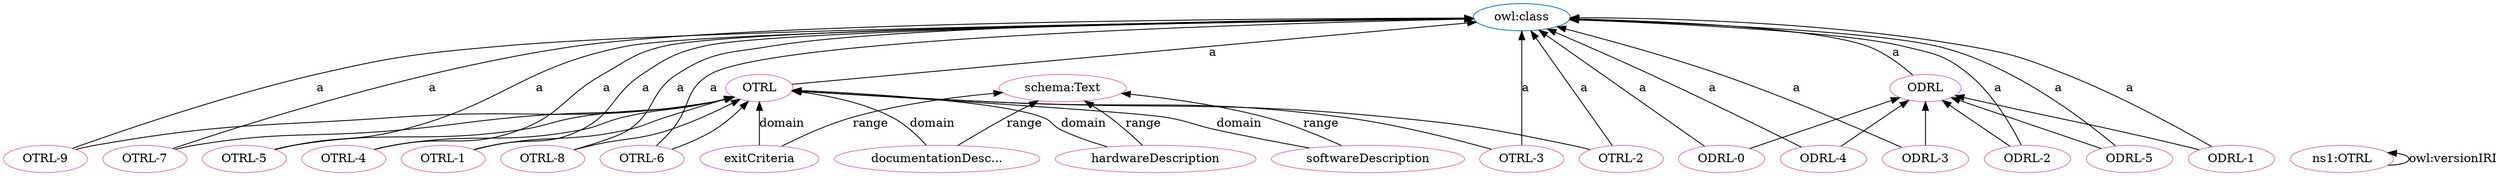 digraph G {
  rankdir=BT
  node[height=.3]
"http://purl.org/oseg/ontologies/OTRL#ODRL" [fillcolor="#1f77b4" color="#1f77b4" label="ODRL"]
"http://purl.org/oseg/ontologies/OTRL#OTRL" [fillcolor="#1f77b4" color="#1f77b4" label="OTRL"]
"http://www.w3.org/2002/07/owl#class" [fillcolor="#1f77b4" color="#1f77b4" label="owl:class"]
"http://schema.org/Text" [fillcolor="#e377c2" color="#e377c2" label="schema:Text"]
"http://purl.org/oseg/ontologies/OTRL#OTRL" [fillcolor="#e377c2" color="#e377c2" label="OTRL"]
"http://purl.org/oseg/ontologies/OTRL#OTRL-4" [fillcolor="#e377c2" color="#e377c2" label="OTRL-4"]
"http://purl.org/oseg/ontologies/OTRL" [fillcolor="#e377c2" color="#e377c2" label="ns1:OTRL"]
"http://purl.org/oseg/ontologies/OTRL#OTRL-8" [fillcolor="#e377c2" color="#e377c2" label="OTRL-8"]
"http://purl.org/oseg/ontologies/OTRL#ODRL" [fillcolor="#e377c2" color="#e377c2" label="ODRL"]
"http://purl.org/oseg/ontologies/OTRL#ODRL-4" [fillcolor="#e377c2" color="#e377c2" label="ODRL-4"]
"http://purl.org/oseg/ontologies/OTRL#ODRL-0" [fillcolor="#e377c2" color="#e377c2" label="ODRL-0"]
"http://purl.org/oseg/ontologies/OTRL#OTRL-9" [fillcolor="#e377c2" color="#e377c2" label="OTRL-9"]
"http://purl.org/oseg/ontologies/OTRL#OTRL-7" [fillcolor="#e377c2" color="#e377c2" label="OTRL-7"]
"http://purl.org/oseg/ontologies/OTRL#ODRL-5" [fillcolor="#e377c2" color="#e377c2" label="ODRL-5"]
"http://purl.org/oseg/ontologies/OTRL#OTRL-1" [fillcolor="#e377c2" color="#e377c2" label="OTRL-1"]
"http://purl.org/oseg/ontologies/OTRL#ODRL-3" [fillcolor="#e377c2" color="#e377c2" label="ODRL-3"]
"http://purl.org/oseg/ontologies/OTRL#documentationDescription" [fillcolor="#e377c2" color="#e377c2" label="documentationDesc..."]
"http://purl.org/oseg/ontologies/OTRL#exitCriteria" [fillcolor="#e377c2" color="#e377c2" label="exitCriteria"]
"http://purl.org/oseg/ontologies/OTRL#OTRL-5" [fillcolor="#e377c2" color="#e377c2" label="OTRL-5"]
"http://purl.org/oseg/ontologies/OTRL#hardwareDescription" [fillcolor="#e377c2" color="#e377c2" label="hardwareDescription"]
"http://purl.org/oseg/ontologies/OTRL#softwareDescription" [fillcolor="#e377c2" color="#e377c2" label="softwareDescription"]
"http://purl.org/oseg/ontologies/OTRL#ODRL-1" [fillcolor="#e377c2" color="#e377c2" label="ODRL-1"]
"http://purl.org/oseg/ontologies/OTRL#OTRL-6" [fillcolor="#e377c2" color="#e377c2" label="OTRL-6"]
"http://purl.org/oseg/ontologies/OTRL#OTRL-3" [fillcolor="#e377c2" color="#e377c2" label="OTRL-3"]
"http://purl.org/oseg/ontologies/OTRL#OTRL-2" [fillcolor="#e377c2" color="#e377c2" label="OTRL-2"]
"http://purl.org/oseg/ontologies/OTRL#ODRL-2" [fillcolor="#e377c2" color="#e377c2" label="ODRL-2"]
  "http://purl.org/oseg/ontologies/OTRL#softwareDescription" -> "http://schema.org/Text" [label="range"]
  "http://purl.org/oseg/ontologies/OTRL#OTRL-2" -> "http://purl.org/oseg/ontologies/OTRL#OTRL" [label=""]
  "http://purl.org/oseg/ontologies/OTRL#exitCriteria" -> "http://purl.org/oseg/ontologies/OTRL#OTRL" [label="domain"]
  "http://purl.org/oseg/ontologies/OTRL#OTRL-8" -> "http://www.w3.org/2002/07/owl#class" [label="a"]
  "http://purl.org/oseg/ontologies/OTRL#ODRL-4" -> "http://purl.org/oseg/ontologies/OTRL#ODRL" [label=""]
  "http://purl.org/oseg/ontologies/OTRL#OTRL-6" -> "http://purl.org/oseg/ontologies/OTRL#OTRL" [label=""]
  "http://purl.org/oseg/ontologies/OTRL#ODRL-0" -> "http://www.w3.org/2002/07/owl#class" [label="a"]
  "http://purl.org/oseg/ontologies/OTRL#ODRL-5" -> "http://www.w3.org/2002/07/owl#class" [label="a"]
  "http://purl.org/oseg/ontologies/OTRL#OTRL-1" -> "http://www.w3.org/2002/07/owl#class" [label="a"]
  "http://purl.org/oseg/ontologies/OTRL#OTRL-9" -> "http://purl.org/oseg/ontologies/OTRL#OTRL" [label=""]
  "http://purl.org/oseg/ontologies/OTRL#documentationDescription" -> "http://purl.org/oseg/ontologies/OTRL#OTRL" [label="domain"]
  "http://purl.org/oseg/ontologies/OTRL#OTRL-7" -> "http://purl.org/oseg/ontologies/OTRL#OTRL" [label=""]
  "http://purl.org/oseg/ontologies/OTRL#OTRL-5" -> "http://www.w3.org/2002/07/owl#class" [label="a"]
  "http://purl.org/oseg/ontologies/OTRL#ODRL-1" -> "http://www.w3.org/2002/07/owl#class" [label="a"]
  "http://purl.org/oseg/ontologies/OTRL#ODRL-1" -> "http://purl.org/oseg/ontologies/OTRL#ODRL" [label=""]
  "http://purl.org/oseg/ontologies/OTRL#ODRL" -> "http://www.w3.org/2002/07/owl#class" [label="a"]
  "http://purl.org/oseg/ontologies/OTRL" -> "http://purl.org/oseg/ontologies/OTRL" [label="owl:versionIRI"]
  "http://purl.org/oseg/ontologies/OTRL#OTRL-3" -> "http://www.w3.org/2002/07/owl#class" [label="a"]
  "http://purl.org/oseg/ontologies/OTRL#OTRL-2" -> "http://www.w3.org/2002/07/owl#class" [label="a"]
  "http://purl.org/oseg/ontologies/OTRL#OTRL-3" -> "http://purl.org/oseg/ontologies/OTRL#OTRL" [label=""]
  "http://purl.org/oseg/ontologies/OTRL#ODRL-3" -> "http://purl.org/oseg/ontologies/OTRL#ODRL" [label=""]
  "http://purl.org/oseg/ontologies/OTRL#documentationDescription" -> "http://schema.org/Text" [label="range"]
  "http://purl.org/oseg/ontologies/OTRL#exitCriteria" -> "http://schema.org/Text" [label="range"]
  "http://purl.org/oseg/ontologies/OTRL#hardwareDescription" -> "http://schema.org/Text" [label="range"]
  "http://purl.org/oseg/ontologies/OTRL#OTRL-4" -> "http://www.w3.org/2002/07/owl#class" [label="a"]
  "http://purl.org/oseg/ontologies/OTRL#OTRL-1" -> "http://purl.org/oseg/ontologies/OTRL#OTRL" [label=""]
  "http://purl.org/oseg/ontologies/OTRL#OTRL-5" -> "http://purl.org/oseg/ontologies/OTRL#OTRL" [label=""]
  "http://purl.org/oseg/ontologies/OTRL#ODRL-0" -> "http://purl.org/oseg/ontologies/OTRL#ODRL" [label=""]
  "http://purl.org/oseg/ontologies/OTRL#ODRL-4" -> "http://www.w3.org/2002/07/owl#class" [label="a"]
  "http://purl.org/oseg/ontologies/OTRL#OTRL-8" -> "http://purl.org/oseg/ontologies/OTRL#OTRL" [label=""]
  "http://purl.org/oseg/ontologies/OTRL#OTRL-9" -> "http://www.w3.org/2002/07/owl#class" [label="a"]
  "http://purl.org/oseg/ontologies/OTRL#OTRL-7" -> "http://www.w3.org/2002/07/owl#class" [label="a"]
  "http://purl.org/oseg/ontologies/OTRL#ODRL-3" -> "http://www.w3.org/2002/07/owl#class" [label="a"]
  "http://purl.org/oseg/ontologies/OTRL#hardwareDescription" -> "http://purl.org/oseg/ontologies/OTRL#OTRL" [label="domain"]
  "http://purl.org/oseg/ontologies/OTRL#softwareDescription" -> "http://purl.org/oseg/ontologies/OTRL#OTRL" [label="domain"]
  "http://purl.org/oseg/ontologies/OTRL#OTRL-4" -> "http://purl.org/oseg/ontologies/OTRL#OTRL" [label=""]
  "http://purl.org/oseg/ontologies/OTRL#OTRL-6" -> "http://www.w3.org/2002/07/owl#class" [label="a"]
  "http://purl.org/oseg/ontologies/OTRL#ODRL-5" -> "http://purl.org/oseg/ontologies/OTRL#ODRL" [label=""]
  "http://purl.org/oseg/ontologies/OTRL#OTRL" -> "http://www.w3.org/2002/07/owl#class" [label="a"]
  "http://purl.org/oseg/ontologies/OTRL#ODRL-2" -> "http://www.w3.org/2002/07/owl#class" [label="a"]
  "http://purl.org/oseg/ontologies/OTRL#ODRL-2" -> "http://purl.org/oseg/ontologies/OTRL#ODRL" [label=""]
}
